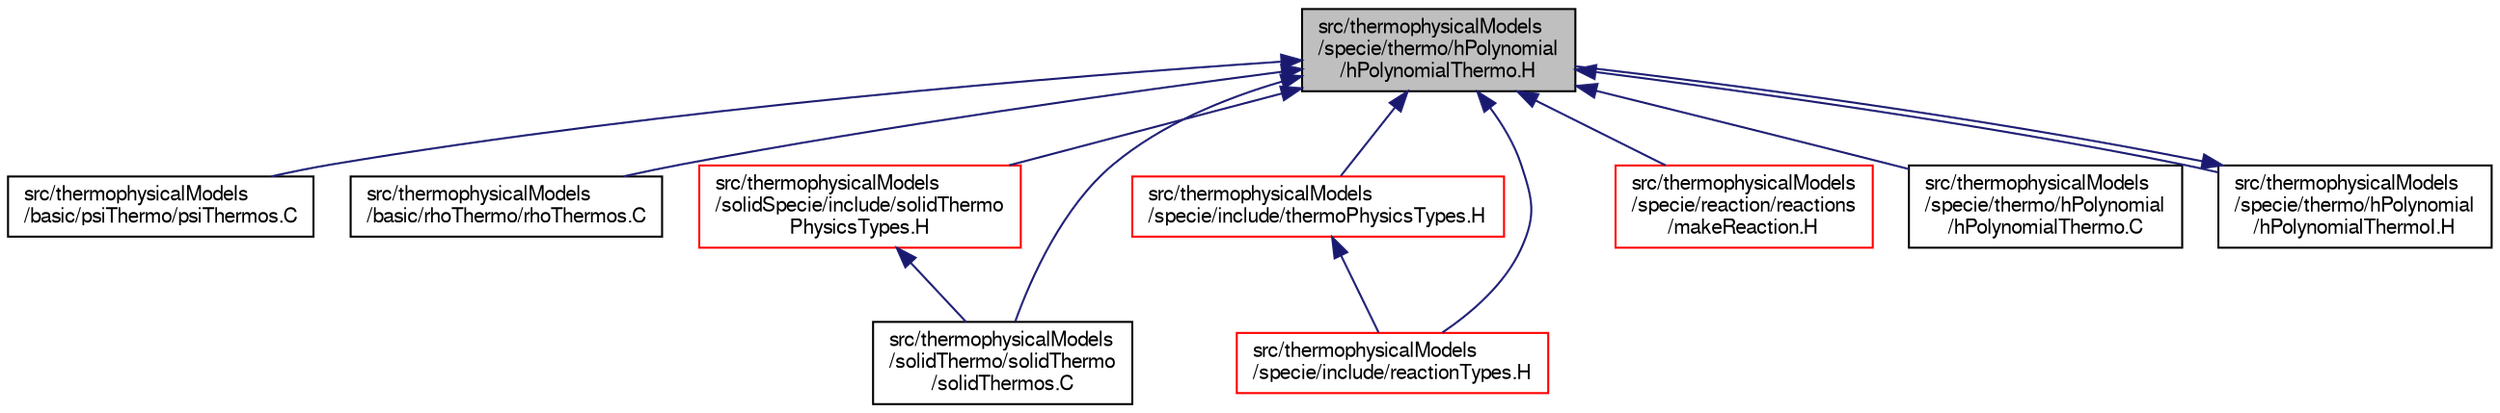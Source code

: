 digraph "src/thermophysicalModels/specie/thermo/hPolynomial/hPolynomialThermo.H"
{
  bgcolor="transparent";
  edge [fontname="FreeSans",fontsize="10",labelfontname="FreeSans",labelfontsize="10"];
  node [fontname="FreeSans",fontsize="10",shape=record];
  Node45 [label="src/thermophysicalModels\l/specie/thermo/hPolynomial\l/hPolynomialThermo.H",height=0.2,width=0.4,color="black", fillcolor="grey75", style="filled", fontcolor="black"];
  Node45 -> Node46 [dir="back",color="midnightblue",fontsize="10",style="solid",fontname="FreeSans"];
  Node46 [label="src/thermophysicalModels\l/basic/psiThermo/psiThermos.C",height=0.2,width=0.4,color="black",URL="$a15464.html"];
  Node45 -> Node47 [dir="back",color="midnightblue",fontsize="10",style="solid",fontname="FreeSans"];
  Node47 [label="src/thermophysicalModels\l/basic/rhoThermo/rhoThermos.C",height=0.2,width=0.4,color="black",URL="$a15479.html"];
  Node45 -> Node48 [dir="back",color="midnightblue",fontsize="10",style="solid",fontname="FreeSans"];
  Node48 [label="src/thermophysicalModels\l/solidSpecie/include/solidThermo\lPhysicsTypes.H",height=0.2,width=0.4,color="red",URL="$a16298.html",tooltip="Type definitions for solid-thermo-physics models. "];
  Node48 -> Node53 [dir="back",color="midnightblue",fontsize="10",style="solid",fontname="FreeSans"];
  Node53 [label="src/thermophysicalModels\l/solidThermo/solidThermo\l/solidThermos.C",height=0.2,width=0.4,color="black",URL="$a16385.html"];
  Node45 -> Node53 [dir="back",color="midnightblue",fontsize="10",style="solid",fontname="FreeSans"];
  Node45 -> Node56 [dir="back",color="midnightblue",fontsize="10",style="solid",fontname="FreeSans"];
  Node56 [label="src/thermophysicalModels\l/specie/include/thermoPhysicsTypes.H",height=0.2,width=0.4,color="red",URL="$a16463.html",tooltip="Type definitions for thermo-physics models. "];
  Node56 -> Node66 [dir="back",color="midnightblue",fontsize="10",style="solid",fontname="FreeSans"];
  Node66 [label="src/thermophysicalModels\l/specie/include/reactionTypes.H",height=0.2,width=0.4,color="red",URL="$a16460.html",tooltip="Type definitions for reactions. "];
  Node45 -> Node66 [dir="back",color="midnightblue",fontsize="10",style="solid",fontname="FreeSans"];
  Node45 -> Node72 [dir="back",color="midnightblue",fontsize="10",style="solid",fontname="FreeSans"];
  Node72 [label="src/thermophysicalModels\l/specie/reaction/reactions\l/makeReaction.H",height=0.2,width=0.4,color="red",URL="$a16547.html",tooltip="Macros for instantiating reactions on given thermo packages. "];
  Node45 -> Node73 [dir="back",color="midnightblue",fontsize="10",style="solid",fontname="FreeSans"];
  Node73 [label="src/thermophysicalModels\l/specie/thermo/hPolynomial\l/hPolynomialThermo.C",height=0.2,width=0.4,color="black",URL="$a16631.html"];
  Node45 -> Node74 [dir="back",color="midnightblue",fontsize="10",style="solid",fontname="FreeSans"];
  Node74 [label="src/thermophysicalModels\l/specie/thermo/hPolynomial\l/hPolynomialThermoI.H",height=0.2,width=0.4,color="black",URL="$a16637.html"];
  Node74 -> Node45 [dir="back",color="midnightblue",fontsize="10",style="solid",fontname="FreeSans"];
}
